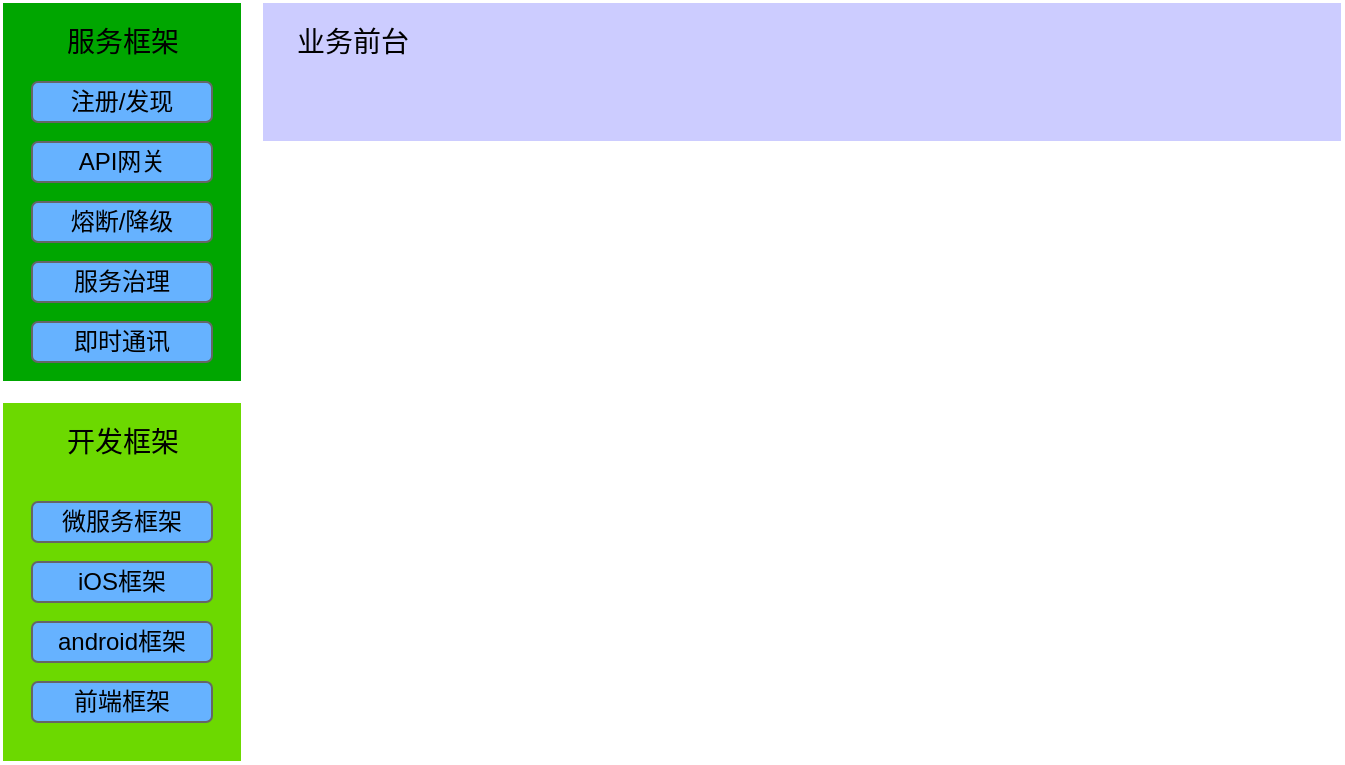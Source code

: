 <mxfile version="14.6.2" type="github"><diagram id="78_KpsPsGsaEjjLB2fVy" name="Page-1"><mxGraphModel dx="1197" dy="763" grid="1" gridSize="10" guides="1" tooltips="1" connect="1" arrows="1" fold="1" page="1" pageScale="1" pageWidth="827" pageHeight="1169" math="0" shadow="0"><root><mxCell id="0"/><mxCell id="1" parent="0"/><mxCell id="Oi23BLjTjTMSnASmHLkb-1" value="" style="rounded=0;whiteSpace=wrap;html=1;strokeColor=#FFFFFF;" vertex="1" parent="1"><mxGeometry x="260" y="180" width="670" height="380" as="geometry"/></mxCell><mxCell id="Oi23BLjTjTMSnASmHLkb-2" value="" style="rounded=0;whiteSpace=wrap;html=1;fillColor=#00A600;strokeColor=#FFFFFF;" vertex="1" parent="1"><mxGeometry x="260" y="180" width="120" height="190" as="geometry"/></mxCell><mxCell id="Oi23BLjTjTMSnASmHLkb-3" value="&lt;font style=&quot;font-size: 14px&quot;&gt;服务框架&lt;/font&gt;" style="text;html=1;resizable=0;autosize=1;align=center;verticalAlign=middle;points=[];fillColor=none;strokeColor=none;rounded=0;" vertex="1" parent="1"><mxGeometry x="285" y="190" width="70" height="20" as="geometry"/></mxCell><mxCell id="Oi23BLjTjTMSnASmHLkb-4" value="" style="rounded=0;whiteSpace=wrap;html=1;strokeColor=#FFFFFF;fillColor=#6CD900;" vertex="1" parent="1"><mxGeometry x="260" y="380" width="120" height="180" as="geometry"/></mxCell><mxCell id="Oi23BLjTjTMSnASmHLkb-5" value="注册/发现" style="rounded=1;whiteSpace=wrap;html=1;strokeColor=#666666;fillColor=#66B2FF;" vertex="1" parent="1"><mxGeometry x="275" y="220" width="90" height="20" as="geometry"/></mxCell><mxCell id="Oi23BLjTjTMSnASmHLkb-6" value="API网关" style="rounded=1;whiteSpace=wrap;html=1;strokeColor=#666666;fillColor=#66B2FF;" vertex="1" parent="1"><mxGeometry x="275" y="250" width="90" height="20" as="geometry"/></mxCell><mxCell id="Oi23BLjTjTMSnASmHLkb-7" value="熔断/降级" style="rounded=1;whiteSpace=wrap;html=1;strokeColor=#666666;fillColor=#66B2FF;" vertex="1" parent="1"><mxGeometry x="275" y="280" width="90" height="20" as="geometry"/></mxCell><mxCell id="Oi23BLjTjTMSnASmHLkb-8" value="服务治理" style="rounded=1;whiteSpace=wrap;html=1;strokeColor=#666666;fillColor=#66B2FF;" vertex="1" parent="1"><mxGeometry x="275" y="310" width="90" height="20" as="geometry"/></mxCell><mxCell id="Oi23BLjTjTMSnASmHLkb-9" value="即时通讯" style="rounded=1;whiteSpace=wrap;html=1;strokeColor=#666666;fillColor=#66B2FF;" vertex="1" parent="1"><mxGeometry x="275" y="340" width="90" height="20" as="geometry"/></mxCell><mxCell id="Oi23BLjTjTMSnASmHLkb-10" value="&lt;font style=&quot;font-size: 14px&quot;&gt;开发框架&lt;/font&gt;" style="text;html=1;resizable=0;autosize=1;align=center;verticalAlign=middle;points=[];fillColor=none;strokeColor=none;rounded=0;" vertex="1" parent="1"><mxGeometry x="285" y="390" width="70" height="20" as="geometry"/></mxCell><mxCell id="Oi23BLjTjTMSnASmHLkb-11" value="微服务框架" style="rounded=1;whiteSpace=wrap;html=1;strokeColor=#666666;fillColor=#66B2FF;" vertex="1" parent="1"><mxGeometry x="275" y="430" width="90" height="20" as="geometry"/></mxCell><mxCell id="Oi23BLjTjTMSnASmHLkb-12" value="iOS框架" style="rounded=1;whiteSpace=wrap;html=1;strokeColor=#666666;fillColor=#66B2FF;" vertex="1" parent="1"><mxGeometry x="275" y="460" width="90" height="20" as="geometry"/></mxCell><mxCell id="Oi23BLjTjTMSnASmHLkb-13" value="前端框架" style="rounded=1;whiteSpace=wrap;html=1;strokeColor=#666666;fillColor=#66B2FF;" vertex="1" parent="1"><mxGeometry x="275" y="520" width="90" height="20" as="geometry"/></mxCell><mxCell id="Oi23BLjTjTMSnASmHLkb-14" value="android框架" style="rounded=1;whiteSpace=wrap;html=1;strokeColor=#666666;fillColor=#66B2FF;" vertex="1" parent="1"><mxGeometry x="275" y="490" width="90" height="20" as="geometry"/></mxCell><mxCell id="Oi23BLjTjTMSnASmHLkb-15" value="" style="rounded=0;whiteSpace=wrap;html=1;fillColor=#CCCCFF;strokeColor=#FFFFFF;" vertex="1" parent="1"><mxGeometry x="390" y="180" width="540" height="70" as="geometry"/></mxCell><mxCell id="Oi23BLjTjTMSnASmHLkb-16" value="&lt;span style=&quot;font-size: 14px&quot;&gt;业务前台&lt;/span&gt;" style="text;html=1;resizable=0;autosize=1;align=center;verticalAlign=middle;points=[];fillColor=none;strokeColor=none;rounded=0;" vertex="1" parent="1"><mxGeometry x="400" y="190" width="70" height="20" as="geometry"/></mxCell></root></mxGraphModel></diagram></mxfile>